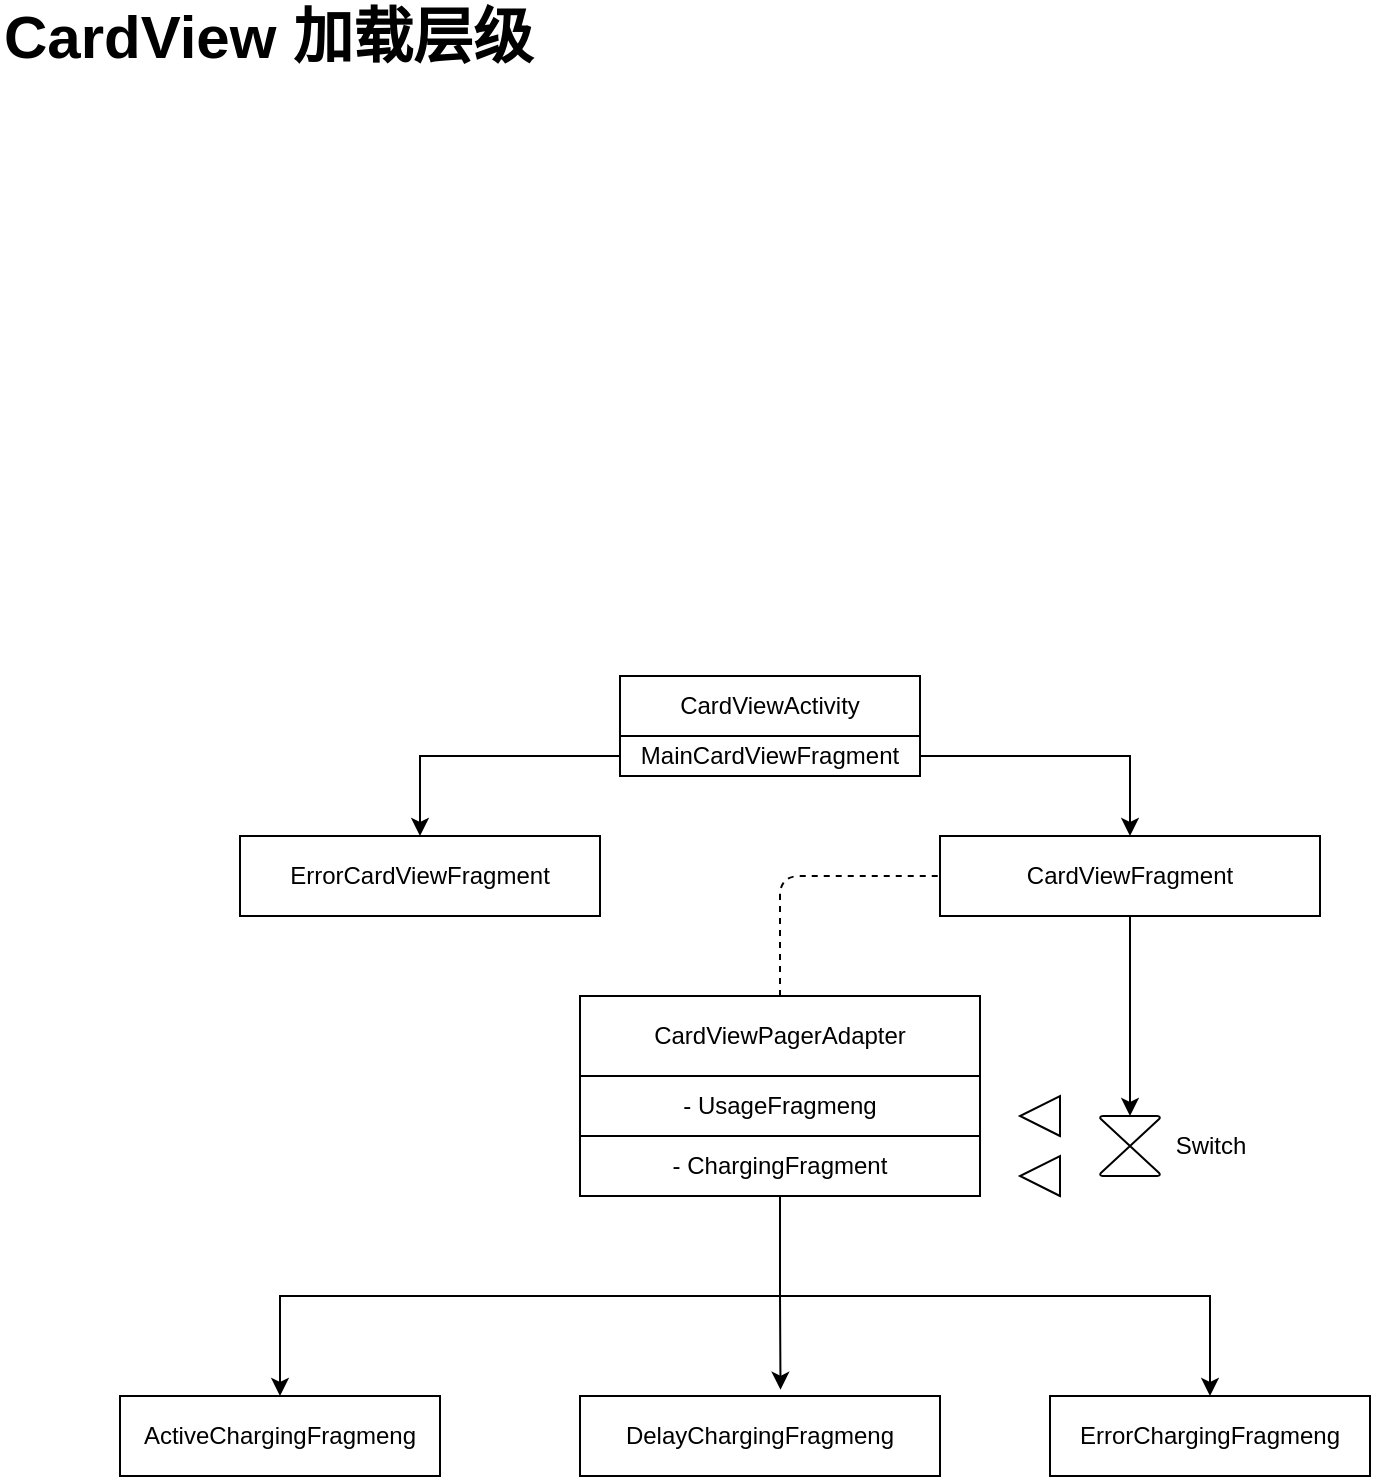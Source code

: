 <mxfile version="14.9.0" type="github">
  <diagram id="UNK-oPW378oT5y46WF0x" name="Page-1">
    <mxGraphModel dx="1021" dy="579" grid="1" gridSize="10" guides="1" tooltips="1" connect="1" arrows="1" fold="1" page="1" pageScale="1" pageWidth="827" pageHeight="1169" math="0" shadow="0">
      <root>
        <mxCell id="0" />
        <mxCell id="1" parent="0" />
        <mxCell id="2J0O7pO9YUwtcyIJuyCy-1" value="CardViewActivity" style="rounded=0;whiteSpace=wrap;html=1;" vertex="1" parent="1">
          <mxGeometry x="360" y="410" width="150" height="30" as="geometry" />
        </mxCell>
        <mxCell id="2J0O7pO9YUwtcyIJuyCy-8" style="edgeStyle=orthogonalEdgeStyle;rounded=0;orthogonalLoop=1;jettySize=auto;html=1;exitX=0;exitY=0.5;exitDx=0;exitDy=0;entryX=0.5;entryY=0;entryDx=0;entryDy=0;" edge="1" parent="1" source="2J0O7pO9YUwtcyIJuyCy-2" target="2J0O7pO9YUwtcyIJuyCy-3">
          <mxGeometry relative="1" as="geometry" />
        </mxCell>
        <mxCell id="2J0O7pO9YUwtcyIJuyCy-9" style="edgeStyle=orthogonalEdgeStyle;rounded=0;orthogonalLoop=1;jettySize=auto;html=1;exitX=1;exitY=0.5;exitDx=0;exitDy=0;entryX=0.5;entryY=0;entryDx=0;entryDy=0;" edge="1" parent="1" source="2J0O7pO9YUwtcyIJuyCy-2" target="2J0O7pO9YUwtcyIJuyCy-4">
          <mxGeometry relative="1" as="geometry" />
        </mxCell>
        <mxCell id="2J0O7pO9YUwtcyIJuyCy-2" value="MainCardViewFragment" style="rounded=0;whiteSpace=wrap;html=1;" vertex="1" parent="1">
          <mxGeometry x="360" y="440" width="150" height="20" as="geometry" />
        </mxCell>
        <mxCell id="2J0O7pO9YUwtcyIJuyCy-3" value="ErrorCardViewFragment" style="rounded=0;whiteSpace=wrap;html=1;" vertex="1" parent="1">
          <mxGeometry x="170" y="490" width="180" height="40" as="geometry" />
        </mxCell>
        <mxCell id="2J0O7pO9YUwtcyIJuyCy-37" style="edgeStyle=orthogonalEdgeStyle;rounded=0;orthogonalLoop=1;jettySize=auto;html=1;exitX=0.5;exitY=1;exitDx=0;exitDy=0;entryX=0.5;entryY=0;entryDx=0;entryDy=0;entryPerimeter=0;" edge="1" parent="1" source="2J0O7pO9YUwtcyIJuyCy-4" target="2J0O7pO9YUwtcyIJuyCy-15">
          <mxGeometry relative="1" as="geometry" />
        </mxCell>
        <mxCell id="2J0O7pO9YUwtcyIJuyCy-4" value="CardViewFragment" style="rounded=0;whiteSpace=wrap;html=1;" vertex="1" parent="1">
          <mxGeometry x="520" y="490" width="190" height="40" as="geometry" />
        </mxCell>
        <mxCell id="2J0O7pO9YUwtcyIJuyCy-10" value="CardViewPagerAdapter" style="rounded=0;whiteSpace=wrap;html=1;" vertex="1" parent="1">
          <mxGeometry x="340" y="570" width="200" height="40" as="geometry" />
        </mxCell>
        <mxCell id="2J0O7pO9YUwtcyIJuyCy-12" value="- UsageFragmeng" style="rounded=0;whiteSpace=wrap;html=1;" vertex="1" parent="1">
          <mxGeometry x="340" y="610" width="200" height="30" as="geometry" />
        </mxCell>
        <mxCell id="2J0O7pO9YUwtcyIJuyCy-33" style="edgeStyle=orthogonalEdgeStyle;rounded=0;orthogonalLoop=1;jettySize=auto;html=1;exitX=0.5;exitY=1;exitDx=0;exitDy=0;entryX=0.5;entryY=0;entryDx=0;entryDy=0;" edge="1" parent="1" source="2J0O7pO9YUwtcyIJuyCy-13" target="2J0O7pO9YUwtcyIJuyCy-24">
          <mxGeometry relative="1" as="geometry" />
        </mxCell>
        <mxCell id="2J0O7pO9YUwtcyIJuyCy-34" style="edgeStyle=orthogonalEdgeStyle;rounded=0;orthogonalLoop=1;jettySize=auto;html=1;exitX=0.5;exitY=1;exitDx=0;exitDy=0;entryX=0.557;entryY=-0.078;entryDx=0;entryDy=0;entryPerimeter=0;" edge="1" parent="1" source="2J0O7pO9YUwtcyIJuyCy-13" target="2J0O7pO9YUwtcyIJuyCy-25">
          <mxGeometry relative="1" as="geometry" />
        </mxCell>
        <mxCell id="2J0O7pO9YUwtcyIJuyCy-35" style="edgeStyle=orthogonalEdgeStyle;rounded=0;orthogonalLoop=1;jettySize=auto;html=1;exitX=0.5;exitY=1;exitDx=0;exitDy=0;" edge="1" parent="1" source="2J0O7pO9YUwtcyIJuyCy-13" target="2J0O7pO9YUwtcyIJuyCy-29">
          <mxGeometry relative="1" as="geometry" />
        </mxCell>
        <mxCell id="2J0O7pO9YUwtcyIJuyCy-13" value="&lt;span&gt;- ChargingFragment&lt;/span&gt;" style="rounded=0;whiteSpace=wrap;html=1;" vertex="1" parent="1">
          <mxGeometry x="340" y="640" width="200" height="30" as="geometry" />
        </mxCell>
        <mxCell id="2J0O7pO9YUwtcyIJuyCy-15" value="" style="verticalLabelPosition=bottom;verticalAlign=top;html=1;shape=mxgraph.flowchart.collate;" vertex="1" parent="1">
          <mxGeometry x="600" y="630" width="30" height="30" as="geometry" />
        </mxCell>
        <mxCell id="2J0O7pO9YUwtcyIJuyCy-16" value="Switch" style="text;html=1;align=center;verticalAlign=middle;resizable=0;points=[];autosize=1;strokeColor=none;" vertex="1" parent="1">
          <mxGeometry x="630" y="635" width="50" height="20" as="geometry" />
        </mxCell>
        <mxCell id="2J0O7pO9YUwtcyIJuyCy-20" value="" style="triangle;whiteSpace=wrap;html=1;rotation=-180;" vertex="1" parent="1">
          <mxGeometry x="560" y="650" width="20" height="20" as="geometry" />
        </mxCell>
        <mxCell id="2J0O7pO9YUwtcyIJuyCy-21" value="" style="triangle;whiteSpace=wrap;html=1;rotation=-180;" vertex="1" parent="1">
          <mxGeometry x="560" y="620" width="20" height="20" as="geometry" />
        </mxCell>
        <mxCell id="2J0O7pO9YUwtcyIJuyCy-24" value="ActiveChargingFragmeng" style="rounded=0;whiteSpace=wrap;html=1;" vertex="1" parent="1">
          <mxGeometry x="110" y="770" width="160" height="40" as="geometry" />
        </mxCell>
        <mxCell id="2J0O7pO9YUwtcyIJuyCy-25" value="DelayChargingFragmeng" style="rounded=0;whiteSpace=wrap;html=1;" vertex="1" parent="1">
          <mxGeometry x="340" y="770" width="180" height="40" as="geometry" />
        </mxCell>
        <mxCell id="2J0O7pO9YUwtcyIJuyCy-29" value="ErrorChargingFragmeng" style="rounded=0;whiteSpace=wrap;html=1;" vertex="1" parent="1">
          <mxGeometry x="575" y="770" width="160" height="40" as="geometry" />
        </mxCell>
        <mxCell id="2J0O7pO9YUwtcyIJuyCy-36" value="&lt;b&gt;&lt;font style=&quot;font-size: 30px&quot;&gt;CardView 加载层级&lt;/font&gt;&lt;/b&gt;" style="text;html=1;strokeColor=none;fillColor=none;align=left;verticalAlign=middle;whiteSpace=wrap;rounded=0;" vertex="1" parent="1">
          <mxGeometry x="50" y="80" width="380" height="20" as="geometry" />
        </mxCell>
        <mxCell id="2J0O7pO9YUwtcyIJuyCy-38" value="" style="endArrow=none;dashed=1;html=1;entryX=0;entryY=0.5;entryDx=0;entryDy=0;exitX=0.5;exitY=0;exitDx=0;exitDy=0;" edge="1" parent="1" source="2J0O7pO9YUwtcyIJuyCy-10" target="2J0O7pO9YUwtcyIJuyCy-4">
          <mxGeometry width="50" height="50" relative="1" as="geometry">
            <mxPoint x="410" y="630" as="sourcePoint" />
            <mxPoint x="460" y="580" as="targetPoint" />
            <Array as="points">
              <mxPoint x="440" y="510" />
            </Array>
          </mxGeometry>
        </mxCell>
      </root>
    </mxGraphModel>
  </diagram>
</mxfile>
